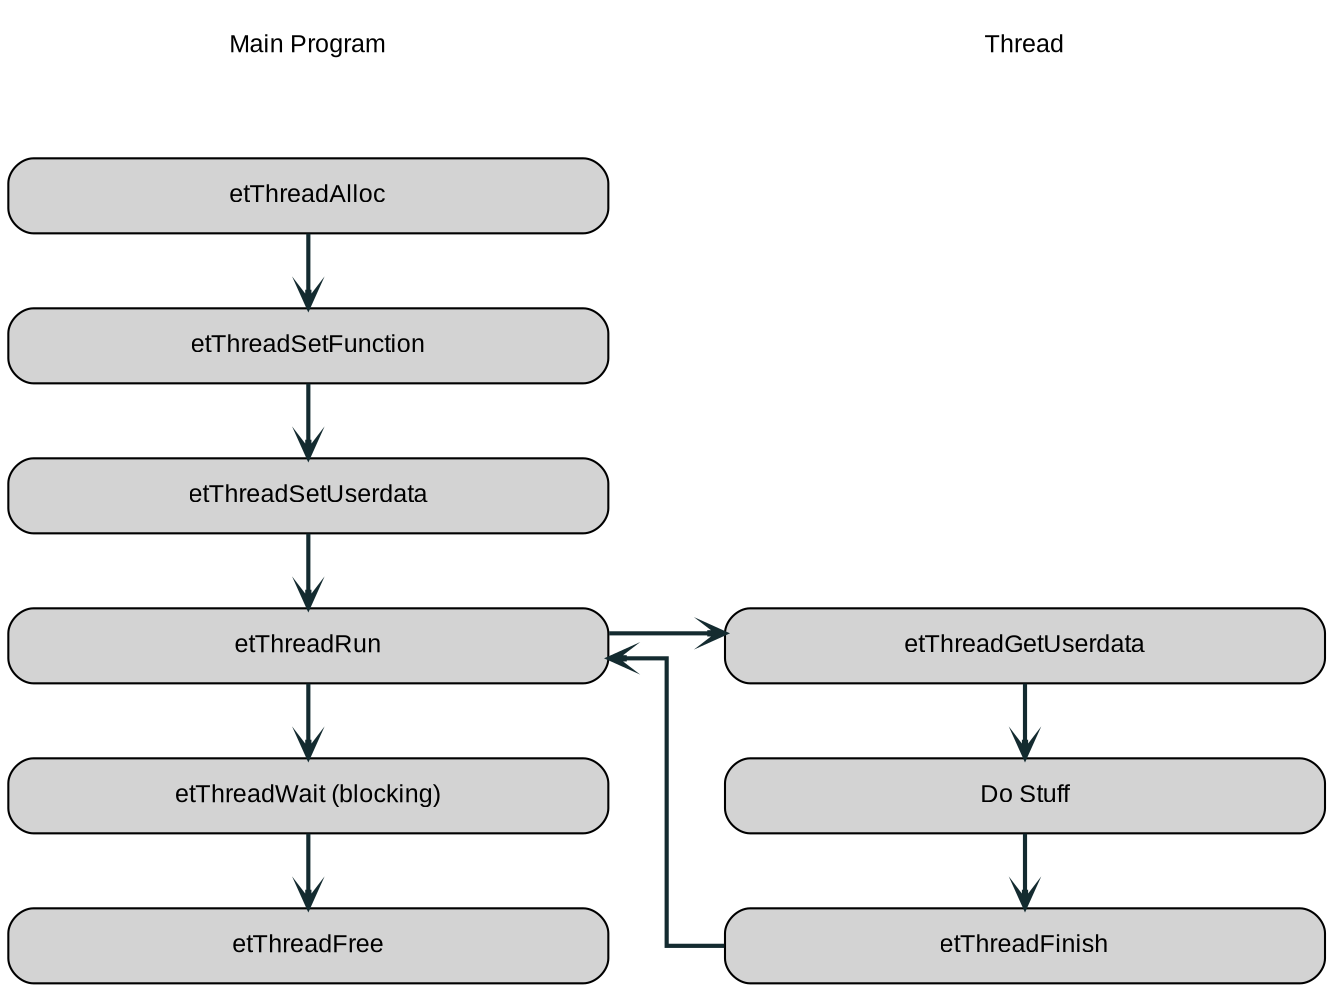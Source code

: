 digraph G { 

node [
	style="rounded,filled,bold", 
	shape=box, 
	width=4, 
	penwidth = 1,
	fontname="Arial"
	fontsize = 12

];
  edge [
    color="#142b30",
    arrowhead="vee",
    arrowsize=0.75,
    penwidth = 2,
    weight=1.0
  ];

#ranksep = 1.5;
#nodesep=1.0
mindist=1.5
minlen=2.0

bgcolor="white"
fontcolor="black"
splines="ortho"
compound=true

subgraph main {
	label="Inside the main program"
	etThreadMain [ shape=plaintext fillcolor=transparent label="Main Program" ]
	
	etThreadAlloc 
	etThreadSetFunction
	etThreadSetUserdata
	etThreadRun
	etThreadWait [ label="etThreadWait (blocking)" ]
	etThreadFree

	etThreadMain -> etThreadAlloc [ weight=8 color=transparent ]
	etThreadAlloc -> etThreadSetFunction [ weight=8 ]
	etThreadSetFunction -> etThreadSetUserdata [ weight=8 ]
	etThreadSetUserdata -> etThreadRun [ weight=8 ]
	etThreadRun -> etThreadWait [ weight=8 ]
	etThreadWait -> etThreadFree [ weight=8 ]
}



subgraph threaded {
	graph[style=invis];
	label="Inside the threaded function"
	etThreadThreaded [ shape=plaintext fillcolor=transparent label="Thread" ]

	etThreadGetUserdata
	doStuff [label="Do Stuff"]
	etThreadFinish

	etThreadThreaded -> etThreadGetUserdata [ weight=9 color=transparent ]
	etThreadGetUserdata -> doStuff [ weight=9 ]
	doStuff -> etThreadFinish [ weight=9 ]
}

{ rank=same; etThreadMain; etThreadThreaded }
{ rank=same; etThreadRun; etThreadGetUserdata }

etThreadRun -> etThreadGetUserdata
etThreadFinish -> etThreadRun

}